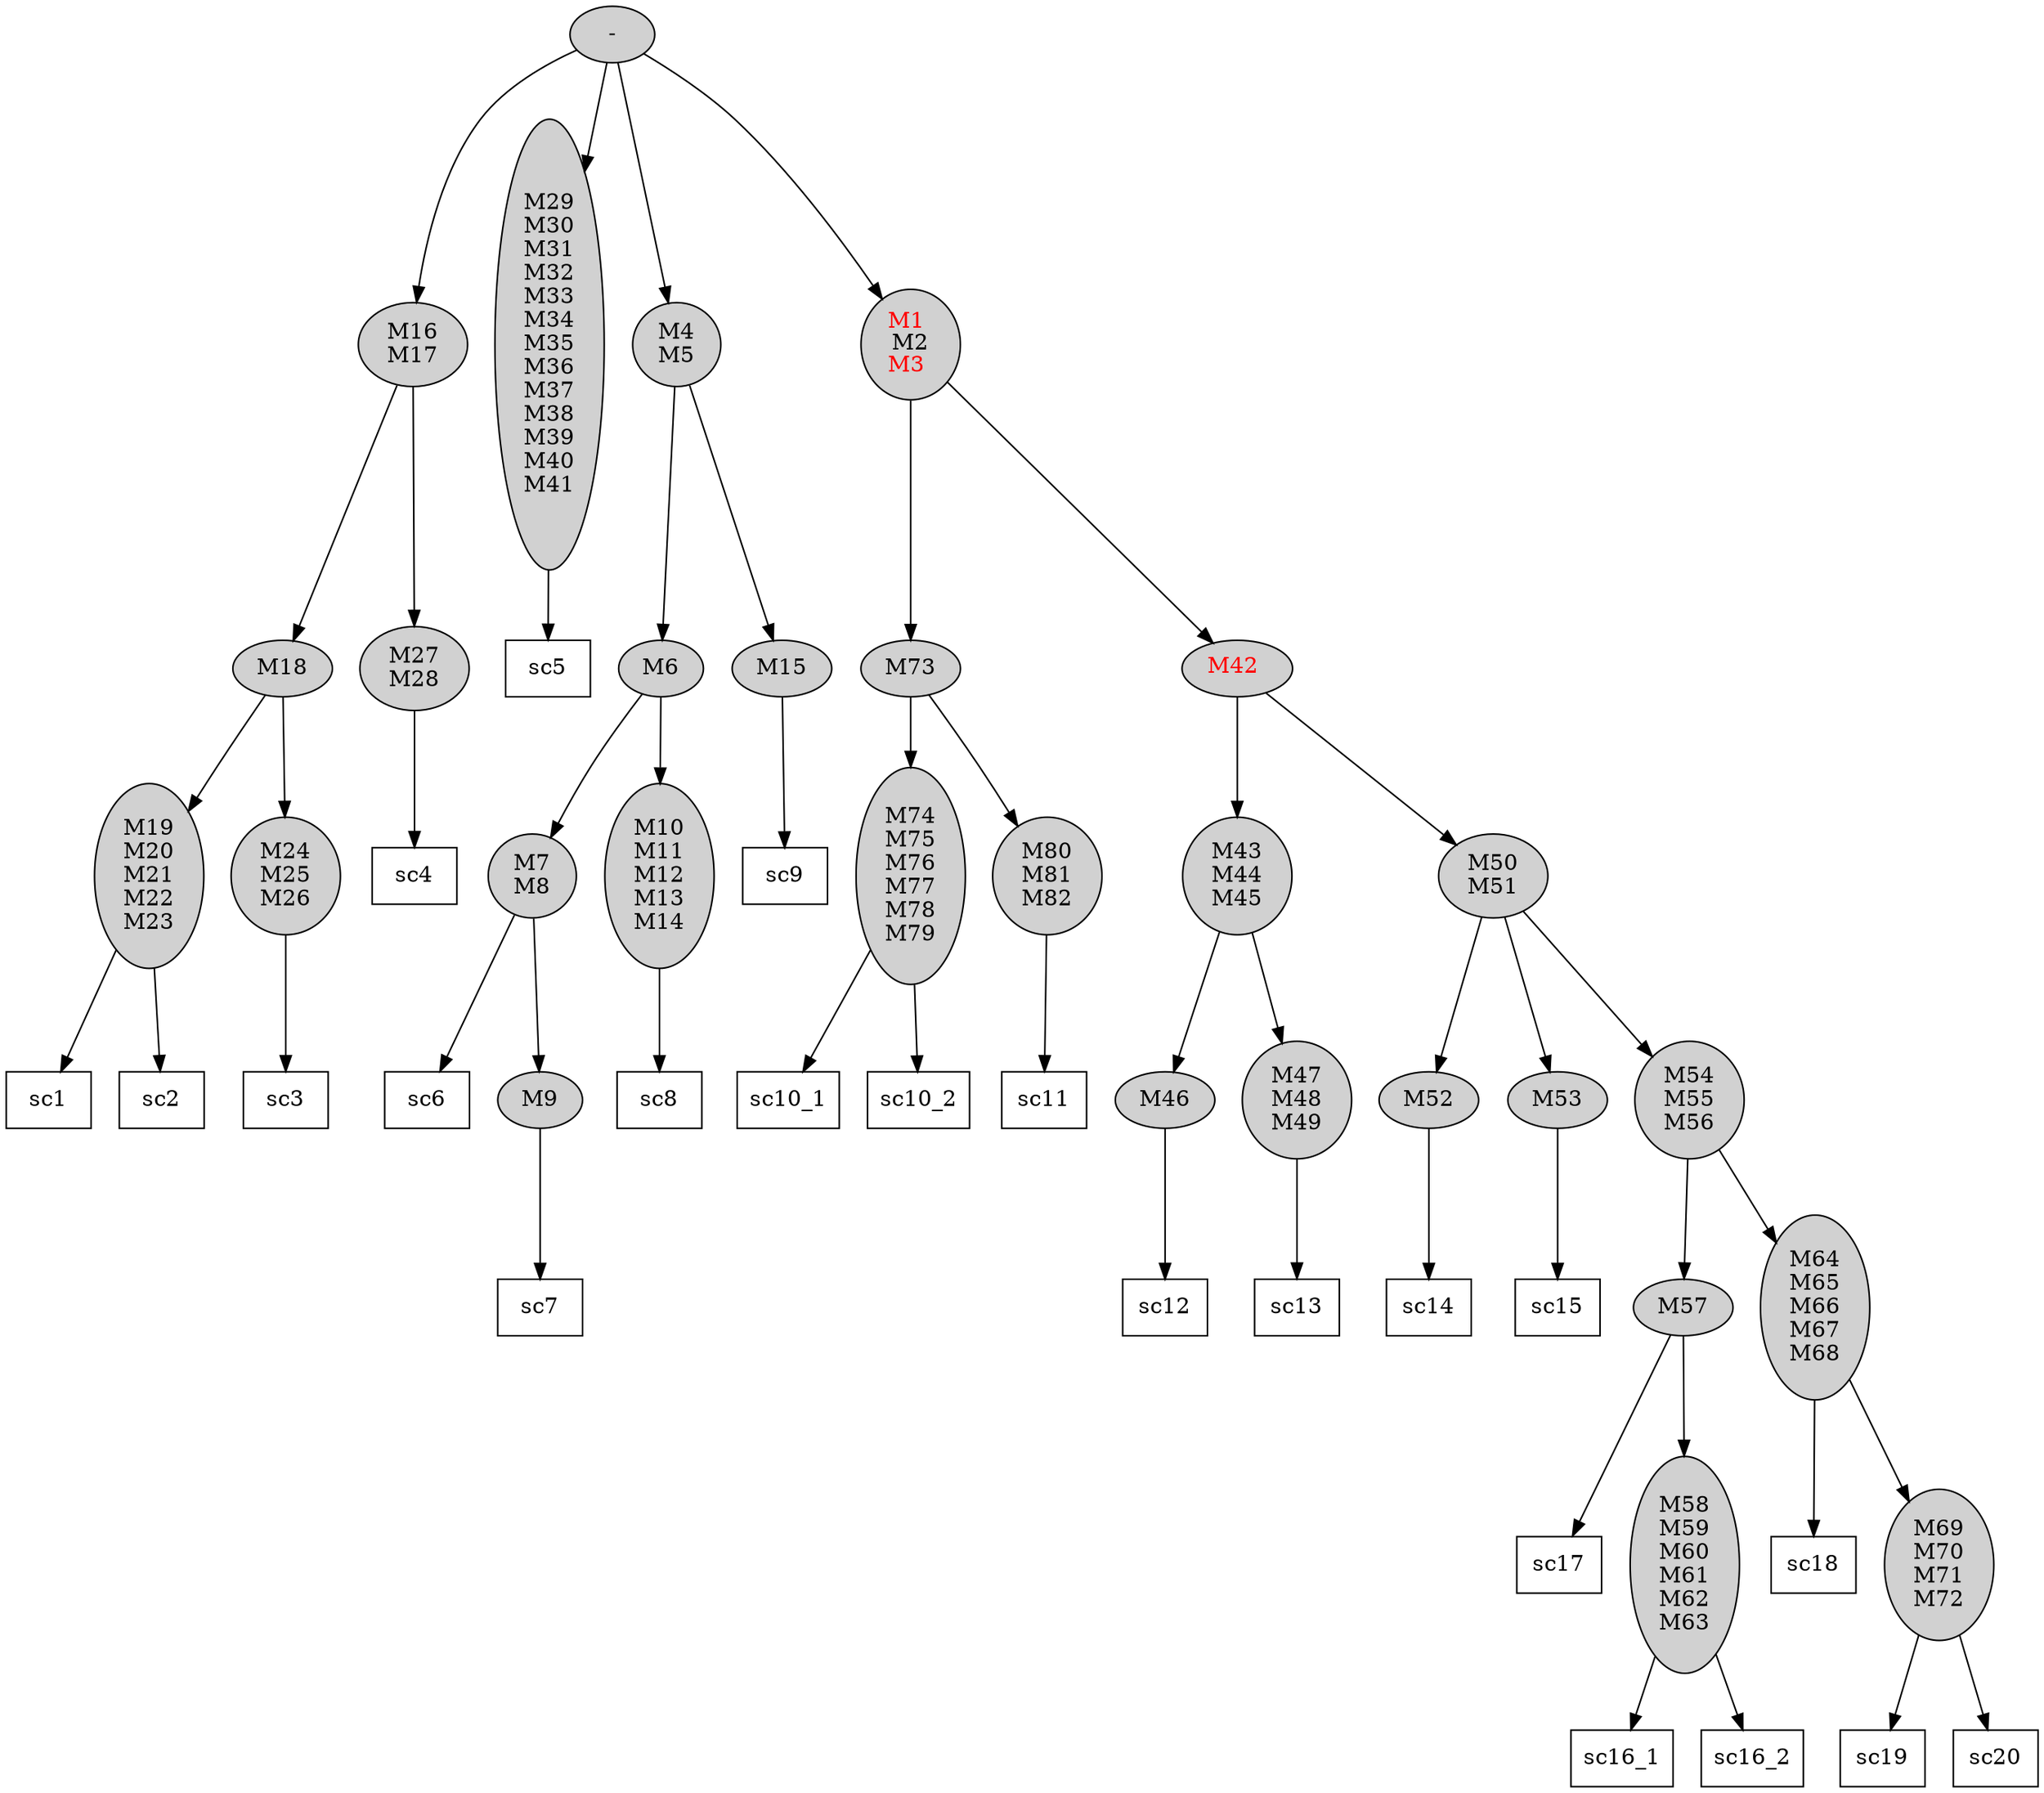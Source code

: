 /* Created by igraph 0.10.13-126-g31c4e6ffc */
digraph {
  0 [
    label=<->
    style=filled
    shape=ellipse
    fillcolor=grey82
  ];
  1 [
    label=<M16<br/>M17>
    style=filled
    shape=ellipse
    fillcolor=grey82
  ];
  2 [
    label=<M29<br/>M30<br/>M31<br/>M32<br/>M33<br/>M34<br/>M35<br/>M36<br/>M37<br/>M38<br/>M39<br/>M40<br/>M41>
    style=filled
    shape=ellipse
    fillcolor=grey82
  ];
  3 [
    label=<M4<br/>M5>
    style=filled
    shape=ellipse
    fillcolor=grey82
  ];
  4 [
    label=<<FONT COLOR="red">M1</FONT> <br/>M2<br/><FONT COLOR="red">M3</FONT> >
    style=filled
    shape=ellipse
    fillcolor=grey82
  ];
  5 [
    label=<sc1>
    style=filled
    shape=box
    fillcolor=white
  ];
  6 [
    label=<sc10_1>
    style=filled
    shape=box
    fillcolor=white
  ];
  7 [
    label=<sc11>
    style=filled
    shape=box
    fillcolor=white
  ];
  8 [
    label=<sc12>
    style=filled
    shape=box
    fillcolor=white
  ];
  9 [
    label=<sc13>
    style=filled
    shape=box
    fillcolor=white
  ];
  10 [
    label=<sc14>
    style=filled
    shape=box
    fillcolor=white
  ];
  11 [
    label=<sc15>
    style=filled
    shape=box
    fillcolor=white
  ];
  12 [
    label=<sc16_1>
    style=filled
    shape=box
    fillcolor=white
  ];
  13 [
    label=<sc17>
    style=filled
    shape=box
    fillcolor=white
  ];
  14 [
    label=<sc18>
    style=filled
    shape=box
    fillcolor=white
  ];
  15 [
    label=<sc19>
    style=filled
    shape=box
    fillcolor=white
  ];
  16 [
    label=<sc3>
    style=filled
    shape=box
    fillcolor=white
  ];
  17 [
    label=<sc4>
    style=filled
    shape=box
    fillcolor=white
  ];
  18 [
    label=<sc5>
    style=filled
    shape=box
    fillcolor=white
  ];
  19 [
    label=<sc6>
    style=filled
    shape=box
    fillcolor=white
  ];
  20 [
    label=<sc7>
    style=filled
    shape=box
    fillcolor=white
  ];
  21 [
    label=<sc8>
    style=filled
    shape=box
    fillcolor=white
  ];
  22 [
    label=<sc9>
    style=filled
    shape=box
    fillcolor=white
  ];
  23 [
    label=<M18>
    style=filled
    shape=ellipse
    fillcolor=grey82
  ];
  24 [
    label=<M19<br/>M20<br/>M21<br/>M22<br/>M23>
    style=filled
    shape=ellipse
    fillcolor=grey82
  ];
  25 [
    label=<M73>
    style=filled
    shape=ellipse
    fillcolor=grey82
  ];
  26 [
    label=<M74<br/>M75<br/>M76<br/>M77<br/>M78<br/>M79>
    style=filled
    shape=ellipse
    fillcolor=grey82
  ];
  27 [
    label=<M80<br/>M81<br/>M82>
    style=filled
    shape=ellipse
    fillcolor=grey82
  ];
  28 [
    label=<<FONT COLOR="red">M42</FONT> >
    style=filled
    shape=ellipse
    fillcolor=grey82
  ];
  29 [
    label=<M43<br/>M44<br/>M45>
    style=filled
    shape=ellipse
    fillcolor=grey82
  ];
  30 [
    label=<M46>
    style=filled
    shape=ellipse
    fillcolor=grey82
  ];
  31 [
    label=<M47<br/>M48<br/>M49>
    style=filled
    shape=ellipse
    fillcolor=grey82
  ];
  32 [
    label=<M50<br/>M51>
    style=filled
    shape=ellipse
    fillcolor=grey82
  ];
  33 [
    label=<M52>
    style=filled
    shape=ellipse
    fillcolor=grey82
  ];
  34 [
    label=<M53>
    style=filled
    shape=ellipse
    fillcolor=grey82
  ];
  35 [
    label=<M54<br/>M55<br/>M56>
    style=filled
    shape=ellipse
    fillcolor=grey82
  ];
  36 [
    label=<M57>
    style=filled
    shape=ellipse
    fillcolor=grey82
  ];
  37 [
    label=<M58<br/>M59<br/>M60<br/>M61<br/>M62<br/>M63>
    style=filled
    shape=ellipse
    fillcolor=grey82
  ];
  38 [
    label=<M64<br/>M65<br/>M66<br/>M67<br/>M68>
    style=filled
    shape=ellipse
    fillcolor=grey82
  ];
  39 [
    label=<M69<br/>M70<br/>M71<br/>M72>
    style=filled
    shape=ellipse
    fillcolor=grey82
  ];
  40 [
    label=<M24<br/>M25<br/>M26>
    style=filled
    shape=ellipse
    fillcolor=grey82
  ];
  41 [
    label=<M27<br/>M28>
    style=filled
    shape=ellipse
    fillcolor=grey82
  ];
  42 [
    label=<M6>
    style=filled
    shape=ellipse
    fillcolor=grey82
  ];
  43 [
    label=<M7<br/>M8>
    style=filled
    shape=ellipse
    fillcolor=grey82
  ];
  44 [
    label=<M9>
    style=filled
    shape=ellipse
    fillcolor=grey82
  ];
  45 [
    label=<M10<br/>M11<br/>M12<br/>M13<br/>M14>
    style=filled
    shape=ellipse
    fillcolor=grey82
  ];
  46 [
    label=<M15>
    style=filled
    shape=ellipse
    fillcolor=grey82
  ];
  47 [
    label=<sc2>
    style=filled
    shape=box
    fillcolor=white
  ];
  48 [
    label=<sc10_2>
    style=filled
    shape=box
    fillcolor=white
  ];
  49 [
    label=<sc16_2>
    style=filled
    shape=box
    fillcolor=white
  ];
  50 [
    label=<sc20>
    style=filled
    shape=box
    fillcolor=white
  ];

  0 -> 1;
  0 -> 2;
  0 -> 3;
  0 -> 4;
  24 -> 5;
  26 -> 6;
  27 -> 7;
  30 -> 8;
  31 -> 9;
  33 -> 10;
  34 -> 11;
  37 -> 12;
  36 -> 13;
  38 -> 14;
  39 -> 15;
  40 -> 16;
  41 -> 17;
  2 -> 18;
  43 -> 19;
  44 -> 20;
  45 -> 21;
  46 -> 22;
  1 -> 23;
  23 -> 24;
  4 -> 25;
  25 -> 26;
  25 -> 27;
  4 -> 28;
  28 -> 29;
  29 -> 30;
  29 -> 31;
  28 -> 32;
  32 -> 33;
  32 -> 34;
  32 -> 35;
  35 -> 36;
  36 -> 37;
  35 -> 38;
  38 -> 39;
  23 -> 40;
  1 -> 41;
  3 -> 42;
  42 -> 43;
  43 -> 44;
  42 -> 45;
  3 -> 46;
  24 -> 47;
  26 -> 48;
  37 -> 49;
  39 -> 50;
}
